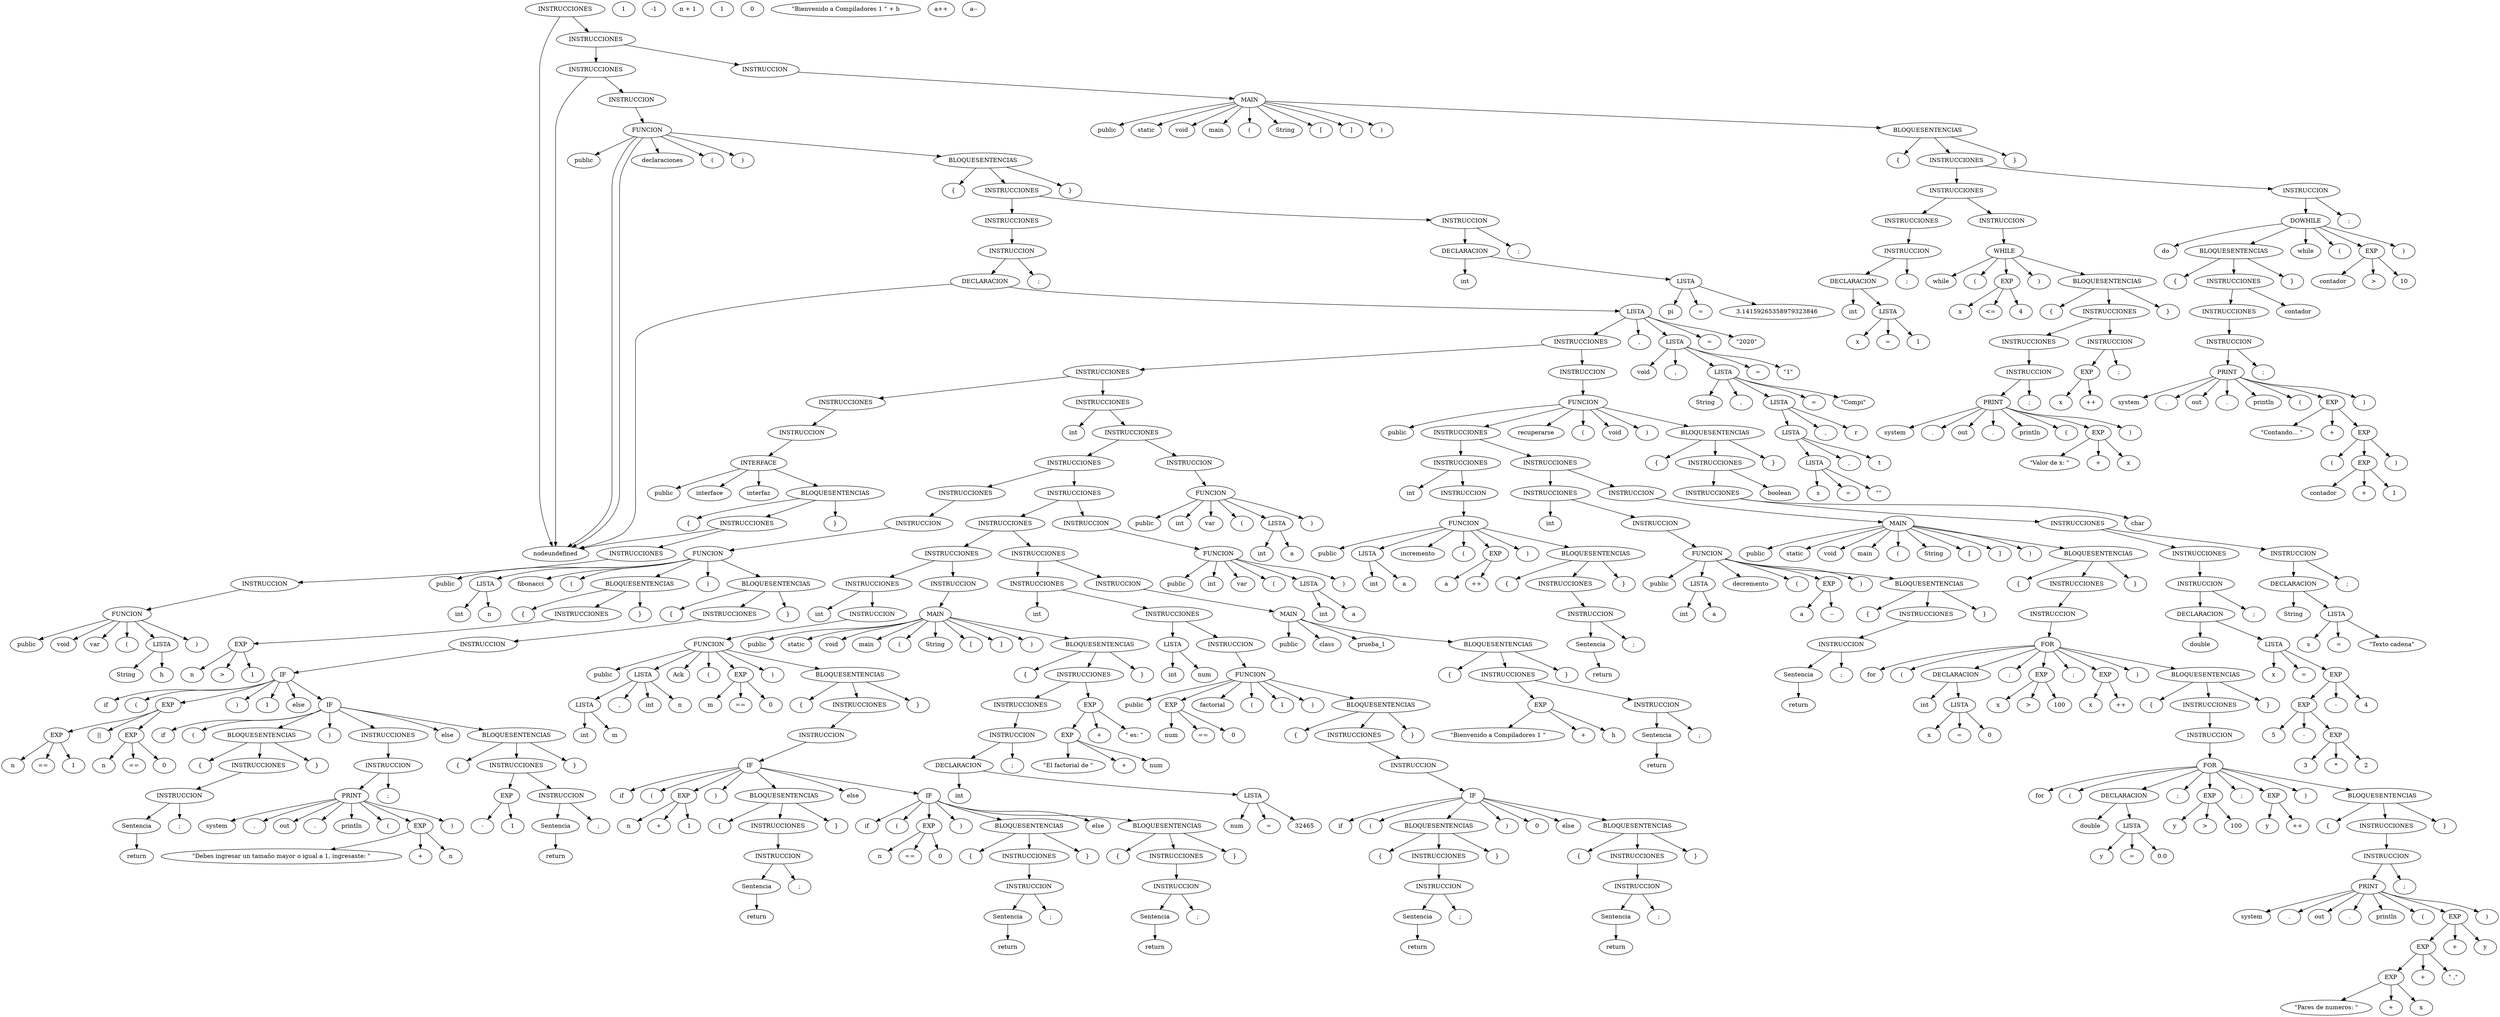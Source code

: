digraph G {
 graph [ordering = "out"];
node0[label = "void"]
node1[label = "String"]
node2[label = "LISTA"];
node3[label = "h"];
node2 -> node1;
node2 -> node3;
node4[label = "FUNCION"];
node5[label = "public"];
node6[label = "var "];
node7[label = "("];
node8[label = ")"];
node4 -> node5;
node4 -> node0;
node4 -> node6;
node4 -> node7;
node4 -> node2;
node4 -> node8;
node9[label = "INSTRUCCION"];
node9 -> node4;
node10[label = "INSTRUCCIONES"];
node10 -> node9;
node11[label = "INSTRUCCIONES"];
node11 -> nodeundefined;
node11 -> node10;
node12[label = "BLOQUESENTENCIAS"];
node13[label = "{"];
node14[label = "}"];
node12 -> node13;
node12 -> node11;
node12 -> node14;
node15[label = "INTERFACE"];
node16[label = "public"];
node17[label = "interface"];
node18[label = "interfaz"];
node15 -> node16;
node15 -> node17;
node15 -> node18;
node15 -> node12;
node19[label = "INSTRUCCION"];
node19 -> node15;
node20[label = "INSTRUCCIONES"];
node20 -> node19;
node21[label = "int"]
node22[label = "int"]
node23[label = "LISTA"];
node24[label = "n"];
node23 -> node22;
node23 -> node24;
node25[label = "n"]
node26[label = "1"]
node28[label = ">"];
node27[label = "EXP"];
node27 -> node25;
node27 -> node28;
node27 -> node26;
node29[label = "INSTRUCCIONES"];
node29 -> node27;
node30[label = "BLOQUESENTENCIAS"];
node31[label = "{"];
node32[label = "}"];
node30 -> node31;
node30 -> node29;
node30 -> node32;
node33[label = "n"]
node34[label = "1"]
node36[label = "=="];
node35[label = "EXP"];
node35 -> node33;
node35 -> node36;
node35 -> node34;
node37[label = "n"]
node38[label = "0"]
node40[label = "=="];
node39[label = "EXP"];
node39 -> node37;
node39 -> node40;
node39 -> node38;
node42[label = "||"];
node41[label = "EXP"];
node41 -> node35;
node41 -> node42;
node41 -> node39;
node43[label = "1"]
node44[label = "Sentencia"];
node46[label = "return"];
node45[label = "1"]
node44 -> node46;
node47[label = "INSTRUCCION"];
node48[label = ";"];
node47 -> node44;
node47 -> node48;
node49[label = "INSTRUCCIONES"];
node49 -> node47;
node50[label = "BLOQUESENTENCIAS"];
node51[label = "{"];
node52[label = "}"];
node50 -> node51;
node50 -> node49;
node50 -> node52;
node53[label = "\"Debes ingresar un tamaño mayor o igual a 1, ingresaste: \""]
node54[label = "n"]
node56[label = "+"];
node55[label = "EXP"];
node55 -> node53;
node55 -> node56;
node55 -> node54;
node57[label = "PRINT"];
node58[label = "system"];
node59[label = "."];
node60[label = "out"];
node61[label = "."];
node62[label = "println"];
node63[label = "("];
node64[label = ")"];
node57 -> node58;
node57 -> node59;
node57 -> node60;
node57 -> node61;
node57 -> node62;
node57 -> node63;
node57 -> node55;
node57 -> node64;
node65[label = "INSTRUCCION"];
node66[label = ";"];
node65 -> node57;
node65 -> node66;
node67[label = "INSTRUCCIONES"];
node67 -> node65;
node68[label = "1"]
node70[label = "-"];
node69[label = "EXP"];
node69 -> node70;
node69 -> node68;
node71[label = "Sentencia"];
node73[label = "return"];
node72[label = "-1"]
node71 -> node73;
node74[label = "INSTRUCCION"];
node75[label = ";"];
node74 -> node71;
node74 -> node75;
node76[label = "INSTRUCCIONES"];
node76 -> node69;
node76 -> node74;
node77[label = "BLOQUESENTENCIAS"];
node78[label = "{"];
node79[label = "}"];
node77 -> node78;
node77 -> node76;
node77 -> node79;
node80[label = "IF"];
node81[label = "if"];
node82[label = "("];
node83[label = ")"];
node84[label = "else"];
node80 -> node81;
node80 -> node82;
node80 -> node50;
node80 -> node83;
node80 -> node67;
node80 -> node84;
node80 -> node77;
node85[label = "IF"];
node86[label = "if"];
node87[label = "("];
node88[label = ")"];
node89[label = "else"];
node85 -> node86;
node85 -> node87;
node85 -> node41;
node85 -> node88;
node85 -> node43;
node85 -> node89;
node85 -> node80;
node90[label = "INSTRUCCION"];
node90 -> node85;
node91[label = "INSTRUCCIONES"];
node91 -> node90;
node92[label = "BLOQUESENTENCIAS"];
node93[label = "{"];
node94[label = "}"];
node92 -> node93;
node92 -> node91;
node92 -> node94;
node95[label = "FUNCION"];
node96[label = "public"];
node97[label = "fibonacci"];
node98[label = "("];
node99[label = ")"];
node95 -> node96;
node95 -> node23;
node95 -> node97;
node95 -> node98;
node95 -> node30;
node95 -> node99;
node95 -> node92;
node100[label = "INSTRUCCION"];
node100 -> node95;
node101[label = "INSTRUCCIONES"];
node101 -> node100;
node102[label = "int"]
node103[label = "int"]
node104[label = "LISTA"];
node105[label = "m"];
node104 -> node103;
node104 -> node105;
node106[label = "int"]
node107[label = "LISTA"];
node108[label = ","];
node109[label = "n"];
node107 -> node104;
node107 -> node108;
node107 -> node106;
node107 -> node109;
node110[label = "m"]
node111[label = "0"]
node113[label = "=="];
node112[label = "EXP"];
node112 -> node110;
node112 -> node113;
node112 -> node111;
node114[label = "n"]
node115[label = "1"]
node117[label = "+"];
node116[label = "EXP"];
node116 -> node114;
node116 -> node117;
node116 -> node115;
node118[label = "Sentencia"];
node120[label = "return"];
node119[label = "n + 1"]
node118 -> node120;
node121[label = "INSTRUCCION"];
node122[label = ";"];
node121 -> node118;
node121 -> node122;
node123[label = "INSTRUCCIONES"];
node123 -> node121;
node124[label = "BLOQUESENTENCIAS"];
node125[label = "{"];
node126[label = "}"];
node124 -> node125;
node124 -> node123;
node124 -> node126;
node127[label = "n"]
node128[label = "0"]
node130[label = "=="];
node129[label = "EXP"];
node129 -> node127;
node129 -> node130;
node129 -> node128;
node131[label = "Sentencia"];
node132[label = "return"];
node131 -> node132;
node133[label = "INSTRUCCION"];
node134[label = ";"];
node133 -> node131;
node133 -> node134;
node135[label = "INSTRUCCIONES"];
node135 -> node133;
node136[label = "BLOQUESENTENCIAS"];
node137[label = "{"];
node138[label = "}"];
node136 -> node137;
node136 -> node135;
node136 -> node138;
node139[label = "Sentencia"];
node140[label = "return"];
node139 -> node140;
node141[label = "INSTRUCCION"];
node142[label = ";"];
node141 -> node139;
node141 -> node142;
node143[label = "INSTRUCCIONES"];
node143 -> node141;
node144[label = "BLOQUESENTENCIAS"];
node145[label = "{"];
node146[label = "}"];
node144 -> node145;
node144 -> node143;
node144 -> node146;
node147[label = "IF"];
node148[label = "if"];
node149[label = "("];
node150[label = ")"];
node151[label = "else"];
node147 -> node148;
node147 -> node149;
node147 -> node129;
node147 -> node150;
node147 -> node136;
node147 -> node151;
node147 -> node144;
node152[label = "IF"];
node153[label = "if"];
node154[label = "("];
node155[label = ")"];
node156[label = "else"];
node152 -> node153;
node152 -> node154;
node152 -> node116;
node152 -> node155;
node152 -> node124;
node152 -> node156;
node152 -> node147;
node157[label = "INSTRUCCION"];
node157 -> node152;
node158[label = "INSTRUCCIONES"];
node158 -> node157;
node159[label = "BLOQUESENTENCIAS"];
node160[label = "{"];
node161[label = "}"];
node159 -> node160;
node159 -> node158;
node159 -> node161;
node162[label = "FUNCION"];
node163[label = "public"];
node164[label = "Ack"];
node165[label = "("];
node166[label = ")"];
node162 -> node163;
node162 -> node107;
node162 -> node164;
node162 -> node165;
node162 -> node112;
node162 -> node166;
node162 -> node159;
node167[label = "INSTRUCCION"];
node167 -> node162;
node168[label = "INSTRUCCIONES"];
node168 -> node102;
node168 -> node167;
node169[label = "int"]
node170[label = "32465"]
node171[label = "LISTA"];
node172[label = "="];
node173[label = "num"];
node171 -> node173;
node171 -> node172;
node171 -> node170;
node174[label = "DECLARACION"];
node174 -> node169;
node174 -> node171;
node175[label = "INSTRUCCION"];
node176[label = ";"];
node175 -> node174;
node175 -> node176;
node177[label = "INSTRUCCIONES"];
node177 -> node175;
node178[label = "\"El factorial de \""]
node179[label = "num"]
node181[label = "+"];
node180[label = "EXP"];
node180 -> node178;
node180 -> node181;
node180 -> node179;
node182[label = "\" es: \""]
node184[label = "+"];
node183[label = "EXP"];
node183 -> node180;
node183 -> node184;
node183 -> node182;
node185[label = "INSTRUCCIONES"];
node185 -> node177;
node185 -> node183;
node186[label = "BLOQUESENTENCIAS"];
node187[label = "{"];
node188[label = "}"];
node186 -> node187;
node186 -> node185;
node186 -> node188;
node189[label = "MAIN"];
node190[label = "public"];
node191[label = "static"];
node192[label = "void"];
node193[label = "main"];
node194[label = "("];
node195[label = "String"];
node196[label = "["];
node197[label = "]"];
node198[label = ")"];
node189 -> node190;
node189 -> node191;
node189 -> node192;
node189 -> node193;
node189 -> node194;
node189 -> node195;
node189 -> node196;
node189 -> node197;
node189 -> node198;
node189 -> node186;
node199[label = "INSTRUCCION"];
node199 -> node189;
node200[label = "INSTRUCCIONES"];
node200 -> node168;
node200 -> node199;
node201[label = "int"]
node202[label = "int"]
node203[label = "LISTA"];
node204[label = "num"];
node203 -> node202;
node203 -> node204;
node205[label = "num"]
node206[label = "0"]
node208[label = "=="];
node207[label = "EXP"];
node207 -> node205;
node207 -> node208;
node207 -> node206;
node209[label = "1"]
node210[label = "Sentencia"];
node212[label = "return"];
node211[label = "1"]
node210 -> node212;
node213[label = "INSTRUCCION"];
node214[label = ";"];
node213 -> node210;
node213 -> node214;
node215[label = "INSTRUCCIONES"];
node215 -> node213;
node216[label = "BLOQUESENTENCIAS"];
node217[label = "{"];
node218[label = "}"];
node216 -> node217;
node216 -> node215;
node216 -> node218;
node219[label = "0"]
node220[label = "Sentencia"];
node222[label = "return"];
node221[label = "0"]
node220 -> node222;
node223[label = "INSTRUCCION"];
node224[label = ";"];
node223 -> node220;
node223 -> node224;
node225[label = "INSTRUCCIONES"];
node225 -> node223;
node226[label = "BLOQUESENTENCIAS"];
node227[label = "{"];
node228[label = "}"];
node226 -> node227;
node226 -> node225;
node226 -> node228;
node229[label = "IF"];
node230[label = "if"];
node231[label = "("];
node232[label = ")"];
node233[label = "else"];
node229 -> node230;
node229 -> node231;
node229 -> node216;
node229 -> node232;
node229 -> node219;
node229 -> node233;
node229 -> node226;
node234[label = "INSTRUCCION"];
node234 -> node229;
node235[label = "INSTRUCCIONES"];
node235 -> node234;
node236[label = "BLOQUESENTENCIAS"];
node237[label = "{"];
node238[label = "}"];
node236 -> node237;
node236 -> node235;
node236 -> node238;
node239[label = "FUNCION"];
node240[label = "public"];
node241[label = "factorial"];
node242[label = "("];
node243[label = ")"];
node239 -> node240;
node239 -> node207;
node239 -> node241;
node239 -> node242;
node239 -> node209;
node239 -> node243;
node239 -> node236;
node244[label = "INSTRUCCION"];
node244 -> node239;
node245[label = "INSTRUCCIONES"];
node245 -> node203;
node245 -> node244;
node246[label = "INSTRUCCIONES"];
node246 -> node201;
node246 -> node245;
node247[label = "\"Bienvenido a Compiladores 1 \""]
node248[label = "h"]
node250[label = "+"];
node249[label = "EXP"];
node249 -> node247;
node249 -> node250;
node249 -> node248;
node251[label = "Sentencia"];
node253[label = "return"];
node252[label = "\"Bienvenido a Compiladores 1 \" + h"]
node251 -> node253;
node254[label = "INSTRUCCION"];
node255[label = ";"];
node254 -> node251;
node254 -> node255;
node256[label = "INSTRUCCIONES"];
node256 -> node249;
node256 -> node254;
node257[label = "BLOQUESENTENCIAS"];
node258[label = "{"];
node259[label = "}"];
node257 -> node258;
node257 -> node256;
node257 -> node259;
node260[label = "MAIN"];
node261[label = "public"];
node262[label = "class"];
node263[label = "prueba_1"];
node260 -> node261;
node260 -> node262;
node260 -> node263;
node260 -> node257;
node264[label = "INSTRUCCION"];
node264 -> node260;
node265[label = "INSTRUCCIONES"];
node265 -> node246;
node265 -> node264;
node266[label = "INSTRUCCIONES"];
node266 -> node200;
node266 -> node265;
node267[label = "int"]
node268[label = "int"]
node269[label = "LISTA"];
node270[label = "a"];
node269 -> node268;
node269 -> node270;
node271[label = "FUNCION"];
node272[label = "public"];
node273[label = "var "];
node274[label = "("];
node275[label = ")"];
node271 -> node272;
node271 -> node267;
node271 -> node273;
node271 -> node274;
node271 -> node269;
node271 -> node275;
node276[label = "INSTRUCCION"];
node276 -> node271;
node277[label = "INSTRUCCIONES"];
node277 -> node266;
node277 -> node276;
node278[label = "INSTRUCCIONES"];
node278 -> node101;
node278 -> node277;
node279[label = "int"]
node280[label = "int"]
node281[label = "LISTA"];
node282[label = "a"];
node281 -> node280;
node281 -> node282;
node283[label = "FUNCION"];
node284[label = "public"];
node285[label = "var "];
node286[label = "("];
node287[label = ")"];
node283 -> node284;
node283 -> node279;
node283 -> node285;
node283 -> node286;
node283 -> node281;
node283 -> node287;
node288[label = "INSTRUCCION"];
node288 -> node283;
node289[label = "INSTRUCCIONES"];
node289 -> node278;
node289 -> node288;
node290[label = "INSTRUCCIONES"];
node290 -> node21;
node290 -> node289;
node291[label = "INSTRUCCIONES"];
node291 -> node20;
node291 -> node290;
node292[label = "int"]
node293[label = "int"]
node294[label = "LISTA"];
node295[label = "a"];
node294 -> node293;
node294 -> node295;
node296[label = "a"]
node298[label = "++"];
node297[label = "EXP"];
node297 -> node296;
node297 -> node298;
node299[label = "Sentencia"];
node301[label = "return"];
node300[label = "a++"]
node299 -> node301;
node302[label = "INSTRUCCION"];
node303[label = ";"];
node302 -> node299;
node302 -> node303;
node304[label = "INSTRUCCIONES"];
node304 -> node302;
node305[label = "BLOQUESENTENCIAS"];
node306[label = "{"];
node307[label = "}"];
node305 -> node306;
node305 -> node304;
node305 -> node307;
node308[label = "FUNCION"];
node309[label = "public"];
node310[label = "incremento"];
node311[label = "("];
node312[label = ")"];
node308 -> node309;
node308 -> node294;
node308 -> node310;
node308 -> node311;
node308 -> node297;
node308 -> node312;
node308 -> node305;
node313[label = "INSTRUCCION"];
node313 -> node308;
node314[label = "INSTRUCCIONES"];
node314 -> node292;
node314 -> node313;
node315[label = "int"]
node316[label = "int"]
node317[label = "LISTA"];
node318[label = "a"];
node317 -> node316;
node317 -> node318;
node319[label = "a"]
node321[label = "--"];
node320[label = "EXP"];
node320 -> node319;
node320 -> node321;
node322[label = "Sentencia"];
node324[label = "return"];
node323[label = "a--"]
node322 -> node324;
node325[label = "INSTRUCCION"];
node326[label = ";"];
node325 -> node322;
node325 -> node326;
node327[label = "INSTRUCCIONES"];
node327 -> node325;
node328[label = "BLOQUESENTENCIAS"];
node329[label = "{"];
node330[label = "}"];
node328 -> node329;
node328 -> node327;
node328 -> node330;
node331[label = "FUNCION"];
node332[label = "public"];
node333[label = "decremento"];
node334[label = "("];
node335[label = ")"];
node331 -> node332;
node331 -> node317;
node331 -> node333;
node331 -> node334;
node331 -> node320;
node331 -> node335;
node331 -> node328;
node336[label = "INSTRUCCION"];
node336 -> node331;
node337[label = "INSTRUCCIONES"];
node337 -> node315;
node337 -> node336;
node338[label = "int"]
node339[label = "0"]
node340[label = "LISTA"];
node341[label = "="];
node342[label = "x"];
node340 -> node342;
node340 -> node341;
node340 -> node339;
node343[label = "DECLARACION"];
node343 -> node338;
node343 -> node340;
node344[label = "x"]
node345[label = "100"]
node347[label = ">"];
node346[label = "EXP"];
node346 -> node344;
node346 -> node347;
node346 -> node345;
node348[label = "x"]
node350[label = "++"];
node349[label = "EXP"];
node349 -> node348;
node349 -> node350;
node351[label = "double"]
node352[label = "0.0"]
node353[label = "LISTA"];
node354[label = "="];
node355[label = "y"];
node353 -> node355;
node353 -> node354;
node353 -> node352;
node356[label = "DECLARACION"];
node356 -> node351;
node356 -> node353;
node357[label = "y"]
node358[label = "100"]
node360[label = ">"];
node359[label = "EXP"];
node359 -> node357;
node359 -> node360;
node359 -> node358;
node361[label = "y"]
node363[label = "++"];
node362[label = "EXP"];
node362 -> node361;
node362 -> node363;
node364[label = "\"Pares de numeros: \""]
node365[label = "x"]
node367[label = "+"];
node366[label = "EXP"];
node366 -> node364;
node366 -> node367;
node366 -> node365;
node368[label = "\" ,\""]
node370[label = "+"];
node369[label = "EXP"];
node369 -> node366;
node369 -> node370;
node369 -> node368;
node371[label = "y"]
node373[label = "+"];
node372[label = "EXP"];
node372 -> node369;
node372 -> node373;
node372 -> node371;
node374[label = "PRINT"];
node375[label = "system"];
node376[label = "."];
node377[label = "out"];
node378[label = "."];
node379[label = "println"];
node380[label = "("];
node381[label = ")"];
node374 -> node375;
node374 -> node376;
node374 -> node377;
node374 -> node378;
node374 -> node379;
node374 -> node380;
node374 -> node372;
node374 -> node381;
node382[label = "INSTRUCCION"];
node383[label = ";"];
node382 -> node374;
node382 -> node383;
node384[label = "INSTRUCCIONES"];
node384 -> node382;
node385[label = "BLOQUESENTENCIAS"];
node386[label = "{"];
node387[label = "}"];
node385 -> node386;
node385 -> node384;
node385 -> node387;
node388[label = "FOR"];
node389[label = "for"];
node390[label = "("];
node391[label = ";"];
node392[label = ";"];
node393[label = ")"];
node388 -> node389;
node388 -> node390;
node388 -> node356;
node388 -> node391;
node388 -> node359;
node388 -> node392;
node388 -> node362;
node388 -> node393;
node388 -> node385;
node394[label = "INSTRUCCION"];
node394 -> node388;
node395[label = "INSTRUCCIONES"];
node395 -> node394;
node396[label = "BLOQUESENTENCIAS"];
node397[label = "{"];
node398[label = "}"];
node396 -> node397;
node396 -> node395;
node396 -> node398;
node399[label = "FOR"];
node400[label = "for"];
node401[label = "("];
node402[label = ";"];
node403[label = ";"];
node404[label = ")"];
node399 -> node400;
node399 -> node401;
node399 -> node343;
node399 -> node402;
node399 -> node346;
node399 -> node403;
node399 -> node349;
node399 -> node404;
node399 -> node396;
node405[label = "INSTRUCCION"];
node405 -> node399;
node406[label = "INSTRUCCIONES"];
node406 -> node405;
node407[label = "BLOQUESENTENCIAS"];
node408[label = "{"];
node409[label = "}"];
node407 -> node408;
node407 -> node406;
node407 -> node409;
node410[label = "MAIN"];
node411[label = "public"];
node412[label = "static"];
node413[label = "void"];
node414[label = "main"];
node415[label = "("];
node416[label = "String"];
node417[label = "["];
node418[label = "]"];
node419[label = ")"];
node410 -> node411;
node410 -> node412;
node410 -> node413;
node410 -> node414;
node410 -> node415;
node410 -> node416;
node410 -> node417;
node410 -> node418;
node410 -> node419;
node410 -> node407;
node420[label = "INSTRUCCION"];
node420 -> node410;
node421[label = "INSTRUCCIONES"];
node421 -> node337;
node421 -> node420;
node422[label = "INSTRUCCIONES"];
node422 -> node314;
node422 -> node421;
node423[label = "void"]
node424[label = "double"]
node425[label = "5"]
node426[label = "3"]
node427[label = "2"]
node429[label = "*"];
node428[label = "EXP"];
node428 -> node426;
node428 -> node429;
node428 -> node427;
node431[label = "-"];
node430[label = "EXP"];
node430 -> node425;
node430 -> node431;
node430 -> node428;
node432[label = "4"]
node434[label = "-"];
node433[label = "EXP"];
node433 -> node430;
node433 -> node434;
node433 -> node432;
node435[label = "LISTA"];
node436[label = "="];
node437[label = "x"];
node435 -> node437;
node435 -> node436;
node435 -> node433;
node438[label = "DECLARACION"];
node438 -> node424;
node438 -> node435;
node439[label = "INSTRUCCION"];
node440[label = ";"];
node439 -> node438;
node439 -> node440;
node441[label = "INSTRUCCIONES"];
node441 -> node439;
node442[label = "String"]
node443[label = "\"Texto cadena\""]
node444[label = "LISTA"];
node445[label = "="];
node446[label = "s"];
node444 -> node446;
node444 -> node445;
node444 -> node443;
node447[label = "DECLARACION"];
node447 -> node442;
node447 -> node444;
node448[label = "INSTRUCCION"];
node449[label = ";"];
node448 -> node447;
node448 -> node449;
node450[label = "INSTRUCCIONES"];
node450 -> node441;
node450 -> node448;
node451[label = "char"]
node452[label = "INSTRUCCIONES"];
node452 -> node450;
node452 -> node451;
node453[label = "boolean"]
node454[label = "INSTRUCCIONES"];
node454 -> node452;
node454 -> node453;
node455[label = "BLOQUESENTENCIAS"];
node456[label = "{"];
node457[label = "}"];
node455 -> node456;
node455 -> node454;
node455 -> node457;
node458[label = "FUNCION"];
node459[label = "public"];
node460[label = "recuperarse"];
node461[label = "("];
node462[label = ")"];
node458 -> node459;
node458 -> node422;
node458 -> node460;
node458 -> node461;
node458 -> node423;
node458 -> node462;
node458 -> node455;
node463[label = "INSTRUCCION"];
node463 -> node458;
node464[label = "INSTRUCCIONES"];
node464 -> node291;
node464 -> node463;
node465[label = "void"]
node466[label = "String"]
node467[label = "\"\""]
node468[label = "LISTA"];
node469[label = "="];
node470[label = "s"];
node468 -> node470;
node468 -> node469;
node468 -> node467;
node471[label = "LISTA"];
node472[label = ","];
node473[label = "t"];
node471 -> node468;
node471 -> node472;
node471 -> node473;
node474[label = "LISTA"];
node475[label = ","];
node476[label = "r"];
node474 -> node471;
node474 -> node475;
node474 -> node476;
node477[label = "\"Compi\""]
node478[label = "LISTA"];
node479[label = ","];
node480[label = "="];
node478 -> node466;
node478 -> node479;
node478 -> node474;
node478 -> node480;
node478 -> node477;
node481[label = "\"1\""]
node482[label = "LISTA"];
node483[label = ","];
node484[label = "="];
node482 -> node465;
node482 -> node483;
node482 -> node478;
node482 -> node484;
node482 -> node481;
node485[label = "\"2020\""]
node486[label = "LISTA"];
node487[label = ","];
node488[label = "="];
node486 -> node464;
node486 -> node487;
node486 -> node482;
node486 -> node488;
node486 -> node485;
node489[label = "DECLARACION"];
node489 -> nodeundefined;
node489 -> node486;
node490[label = "INSTRUCCION"];
node491[label = ";"];
node490 -> node489;
node490 -> node491;
node492[label = "INSTRUCCIONES"];
node492 -> node490;
node493[label = "int"]
node494[label = "3.14159265358979323846"]
node495[label = "LISTA"];
node496[label = "="];
node497[label = "pi"];
node495 -> node497;
node495 -> node496;
node495 -> node494;
node498[label = "DECLARACION"];
node498 -> node493;
node498 -> node495;
node499[label = "INSTRUCCION"];
node500[label = ";"];
node499 -> node498;
node499 -> node500;
node501[label = "INSTRUCCIONES"];
node501 -> node492;
node501 -> node499;
node502[label = "BLOQUESENTENCIAS"];
node503[label = "{"];
node504[label = "}"];
node502 -> node503;
node502 -> node501;
node502 -> node504;
node505[label = "FUNCION"];
node506[label = "public"];
node507[label = "declaraciones"];
node508[label = "("];
node509[label = ")"];
node505 -> node506;
node505 -> nodeundefined;
node505 -> node507;
node505 -> node508;
node505 -> nodeundefined;
node505 -> node509;
node505 -> node502;
node510[label = "INSTRUCCION"];
node510 -> node505;
node511[label = "INSTRUCCIONES"];
node511 -> nodeundefined;
node511 -> node510;
node512[label = "int"]
node513[label = "1"]
node514[label = "LISTA"];
node515[label = "="];
node516[label = "x"];
node514 -> node516;
node514 -> node515;
node514 -> node513;
node517[label = "DECLARACION"];
node517 -> node512;
node517 -> node514;
node518[label = "INSTRUCCION"];
node519[label = ";"];
node518 -> node517;
node518 -> node519;
node520[label = "INSTRUCCIONES"];
node520 -> node518;
node521[label = "x"]
node522[label = "4"]
node524[label = "<="];
node523[label = "EXP"];
node523 -> node521;
node523 -> node524;
node523 -> node522;
node525[label = "\"Valor de x: \""]
node526[label = "x"]
node528[label = "+"];
node527[label = "EXP"];
node527 -> node525;
node527 -> node528;
node527 -> node526;
node529[label = "PRINT"];
node530[label = "system"];
node531[label = "."];
node532[label = "out"];
node533[label = "."];
node534[label = "println"];
node535[label = "("];
node536[label = ")"];
node529 -> node530;
node529 -> node531;
node529 -> node532;
node529 -> node533;
node529 -> node534;
node529 -> node535;
node529 -> node527;
node529 -> node536;
node537[label = "INSTRUCCION"];
node538[label = ";"];
node537 -> node529;
node537 -> node538;
node539[label = "INSTRUCCIONES"];
node539 -> node537;
node540[label = "x"]
node542[label = "++"];
node541[label = "EXP"];
node541 -> node540;
node541 -> node542;
node543[label = "INSTRUCCION"];
node544[label = ";"];
node543 -> node541;
node543 -> node544;
node545[label = "INSTRUCCIONES"];
node545 -> node539;
node545 -> node543;
node546[label = "BLOQUESENTENCIAS"];
node547[label = "{"];
node548[label = "}"];
node546 -> node547;
node546 -> node545;
node546 -> node548;
node549[label = "WHILE"];
node550[label = "while"];
node551[label = "("];
node552[label = ")"];
node549 -> node550;
node549 -> node551;
node549 -> node523;
node549 -> node552;
node549 -> node546;
node553[label = "INSTRUCCION"];
node553 -> node549;
node554[label = "INSTRUCCIONES"];
node554 -> node520;
node554 -> node553;
node555[label = "\"Contando... \""]
node556[label = "contador"]
node557[label = "1"]
node559[label = "+"];
node558[label = "EXP"];
node558 -> node556;
node558 -> node559;
node558 -> node557;
node561[label = "("];
node562[label = ")"];
node560[label = "EXP"];
node560 -> node561;
node560 -> node558;
node560 -> node562;
node564[label = "+"];
node563[label = "EXP"];
node563 -> node555;
node563 -> node564;
node563 -> node560;
node565[label = "PRINT"];
node566[label = "system"];
node567[label = "."];
node568[label = "out"];
node569[label = "."];
node570[label = "println"];
node571[label = "("];
node572[label = ")"];
node565 -> node566;
node565 -> node567;
node565 -> node568;
node565 -> node569;
node565 -> node570;
node565 -> node571;
node565 -> node563;
node565 -> node572;
node573[label = "INSTRUCCION"];
node574[label = ";"];
node573 -> node565;
node573 -> node574;
node575[label = "INSTRUCCIONES"];
node575 -> node573;
node576[label = "contador"]
node577[label = "INSTRUCCIONES"];
node577 -> node575;
node577 -> node576;
node578[label = "BLOQUESENTENCIAS"];
node579[label = "{"];
node580[label = "}"];
node578 -> node579;
node578 -> node577;
node578 -> node580;
node581[label = "contador"]
node582[label = "10"]
node584[label = ">"];
node583[label = "EXP"];
node583 -> node581;
node583 -> node584;
node583 -> node582;
node585[label = "DOWHILE"];
node586[label = "do"];
node587[label = "("];
node588[label = ")"];
node589[label = "while"];
node585 -> node586;
node585 -> node578;
node585 -> node589;
node585 -> node587;
node585 -> node583;
node585 -> node588;
node590[label = "INSTRUCCION"];
node591[label = ";"];
node590 -> node585;
node590 -> node591;
node592[label = "INSTRUCCIONES"];
node592 -> node554;
node592 -> node590;
node593[label = "BLOQUESENTENCIAS"];
node594[label = "{"];
node595[label = "}"];
node593 -> node594;
node593 -> node592;
node593 -> node595;
node596[label = "MAIN"];
node597[label = "public"];
node598[label = "static"];
node599[label = "void"];
node600[label = "main"];
node601[label = "("];
node602[label = "String"];
node603[label = "["];
node604[label = "]"];
node605[label = ")"];
node596 -> node597;
node596 -> node598;
node596 -> node599;
node596 -> node600;
node596 -> node601;
node596 -> node602;
node596 -> node603;
node596 -> node604;
node596 -> node605;
node596 -> node593;
node606[label = "INSTRUCCION"];
node606 -> node596;
node607[label = "INSTRUCCIONES"];
node607 -> node511;
node607 -> node606;
node608[label = "INSTRUCCIONES"];
node608 -> nodeundefined;
node608 -> node607;
}